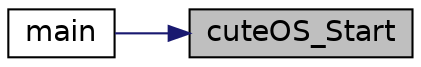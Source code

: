 digraph "cuteOS_Start"
{
 // LATEX_PDF_SIZE
  edge [fontname="Helvetica",fontsize="14",labelfontname="Helvetica",labelfontsize="14"];
  node [fontname="Helvetica",fontsize="14",shape=record];
  rankdir="RL";
  Node1 [label="cuteOS_Start",height=0.2,width=0.4,color="black", fillcolor="grey75", style="filled", fontcolor="black",tooltip="Start the Cute Embedded Operating System (cuteOS)"];
  Node1 -> Node2 [dir="back",color="midnightblue",fontsize="14",style="solid",fontname="Helvetica"];
  Node2 [label="main",height=0.2,width=0.4,color="black", fillcolor="white", style="filled",URL="$main_8c.html#a6288eba0f8e8ad3ab1544ad731eb7667",tooltip=" "];
}
